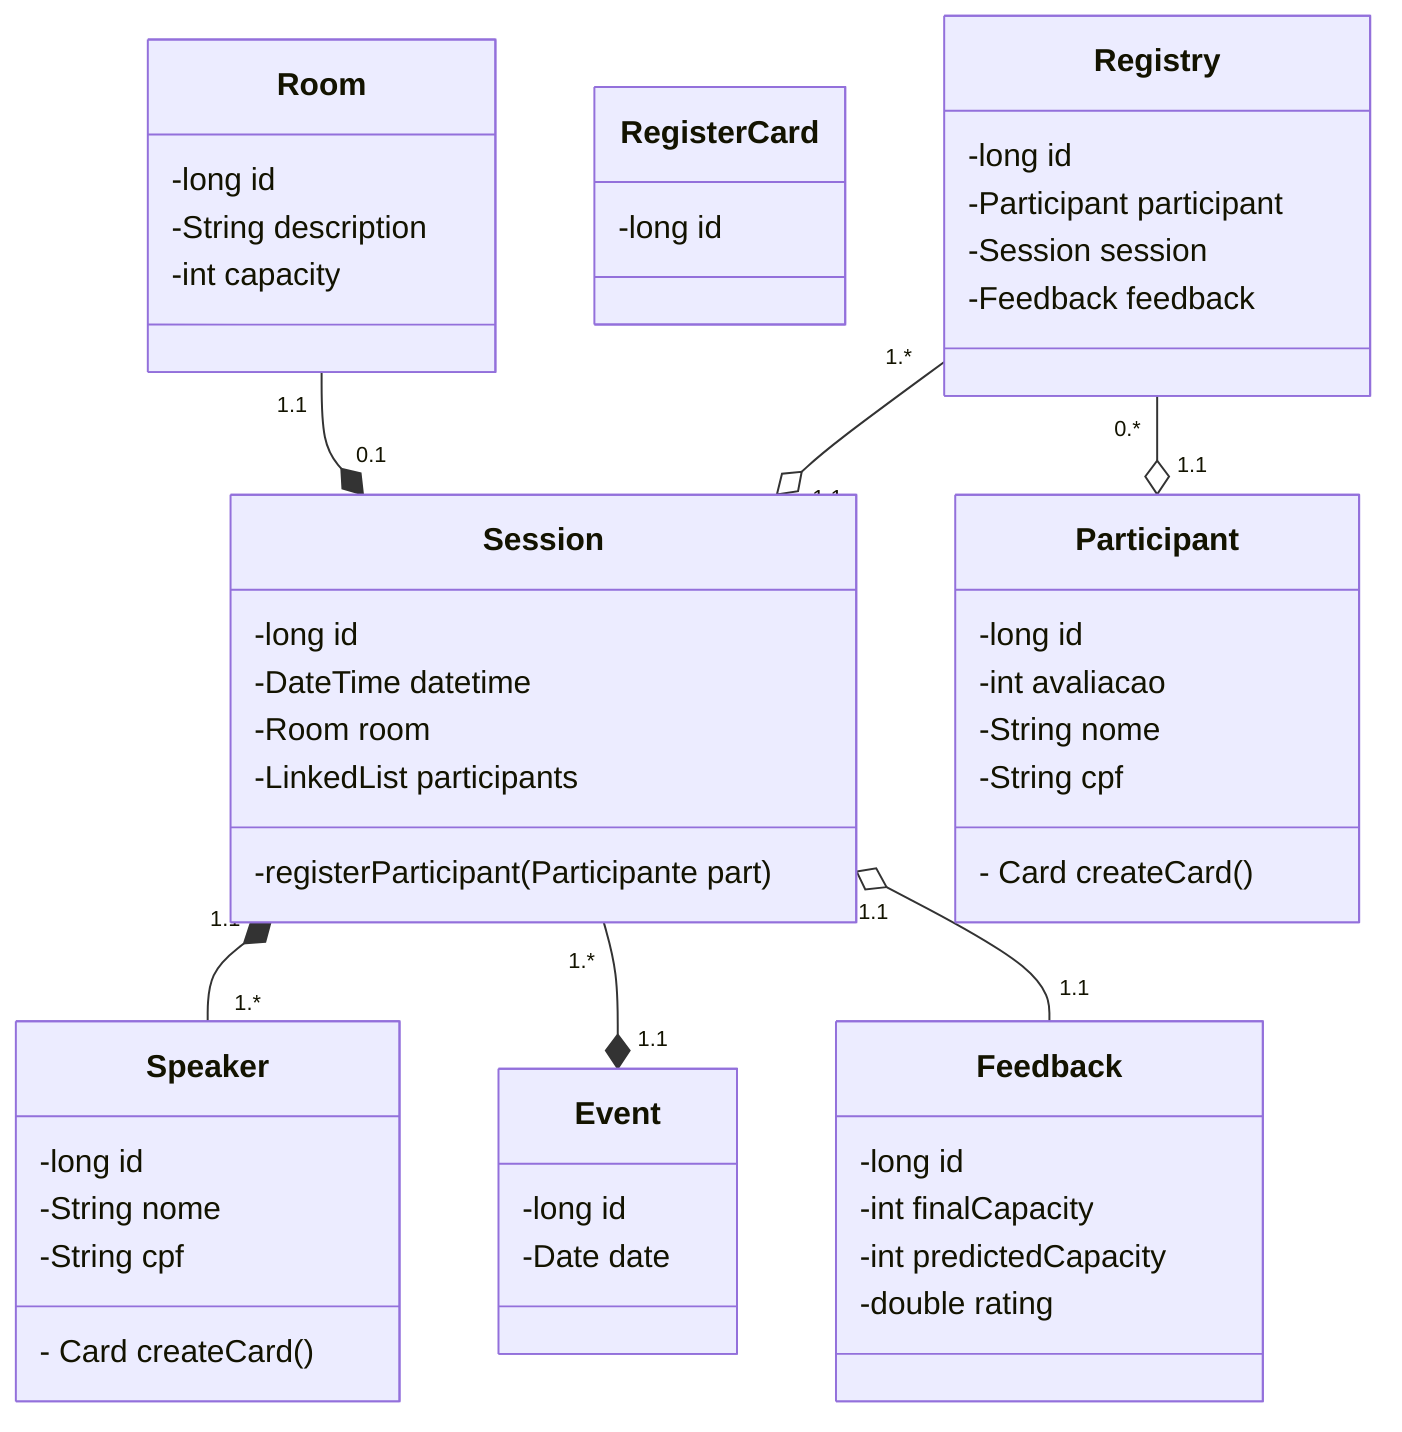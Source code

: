 classDiagram

class Room{
    -long id
    -String description
    -int capacity
}

class Session{
    -long id
    -DateTime datetime
    -Room room
    -LinkedList participants

    -registerParticipant(Participante part)
}

class RegisterCard{
    -long id
}

class Participant{
    -long id
    -int avaliacao
    -String nome
    -String cpf

    - Card createCard()
}

class Speaker{
    -long id
    -String nome
    -String cpf

    - Card createCard()
}

class Registry{
    -long id
    -Participant participant
    -Session session
    -Feedback feedback
}

class Event{
    -long id
    -Date date
}

class Feedback{
    -long id
    -int finalCapacity
    -int predictedCapacity
    -double rating
}

%% Heranças


Registry "0.*" --o "1.1" Participant
Registry "1.*" --o "1.1" Session

Session "1.1" *-- "1.*" Speaker

Room "1.1" --* "0.1" Session
Session "1.*" --* "1.1" Event

Session "1.1" o-- "1.1" Feedback